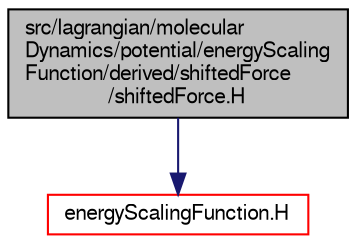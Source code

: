 digraph "src/lagrangian/molecularDynamics/potential/energyScalingFunction/derived/shiftedForce/shiftedForce.H"
{
  bgcolor="transparent";
  edge [fontname="FreeSans",fontsize="10",labelfontname="FreeSans",labelfontsize="10"];
  node [fontname="FreeSans",fontsize="10",shape=record];
  Node0 [label="src/lagrangian/molecular\lDynamics/potential/energyScaling\lFunction/derived/shiftedForce\l/shiftedForce.H",height=0.2,width=0.4,color="black", fillcolor="grey75", style="filled", fontcolor="black"];
  Node0 -> Node1 [color="midnightblue",fontsize="10",style="solid",fontname="FreeSans"];
  Node1 [label="energyScalingFunction.H",height=0.2,width=0.4,color="red",URL="$a06479.html"];
}
